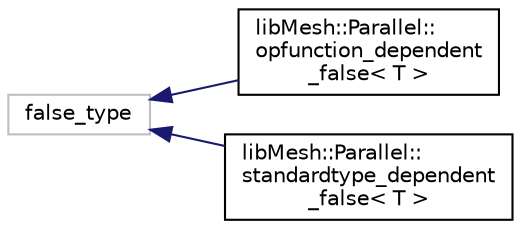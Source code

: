 digraph "Graphical Class Hierarchy"
{
  edge [fontname="Helvetica",fontsize="10",labelfontname="Helvetica",labelfontsize="10"];
  node [fontname="Helvetica",fontsize="10",shape=record];
  rankdir="LR";
  Node643 [label="false_type",height=0.2,width=0.4,color="grey75", fillcolor="white", style="filled"];
  Node643 -> Node0 [dir="back",color="midnightblue",fontsize="10",style="solid",fontname="Helvetica"];
  Node0 [label="libMesh::Parallel::\lopfunction_dependent\l_false\< T \>",height=0.2,width=0.4,color="black", fillcolor="white", style="filled",URL="$structlibMesh_1_1Parallel_1_1opfunction__dependent__false.html"];
  Node643 -> Node645 [dir="back",color="midnightblue",fontsize="10",style="solid",fontname="Helvetica"];
  Node645 [label="libMesh::Parallel::\lstandardtype_dependent\l_false\< T \>",height=0.2,width=0.4,color="black", fillcolor="white", style="filled",URL="$structlibMesh_1_1Parallel_1_1standardtype__dependent__false.html"];
}
